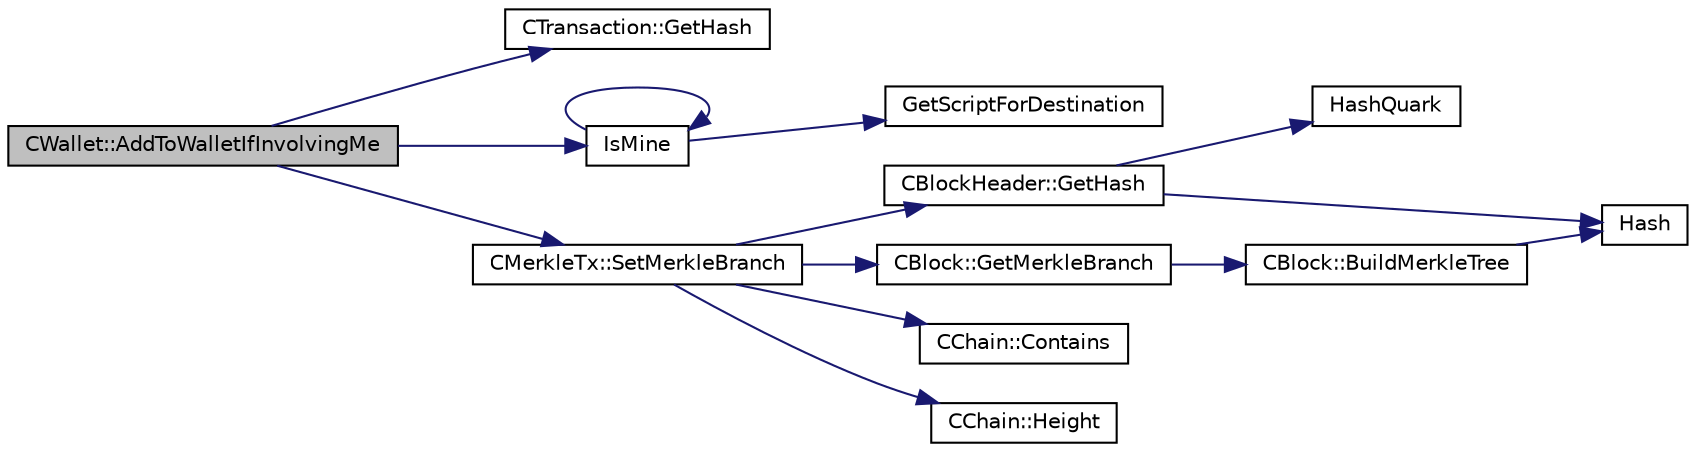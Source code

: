 digraph "CWallet::AddToWalletIfInvolvingMe"
{
  edge [fontname="Helvetica",fontsize="10",labelfontname="Helvetica",labelfontsize="10"];
  node [fontname="Helvetica",fontsize="10",shape=record];
  rankdir="LR";
  Node91 [label="CWallet::AddToWalletIfInvolvingMe",height=0.2,width=0.4,color="black", fillcolor="grey75", style="filled", fontcolor="black"];
  Node91 -> Node92 [color="midnightblue",fontsize="10",style="solid",fontname="Helvetica"];
  Node92 [label="CTransaction::GetHash",height=0.2,width=0.4,color="black", fillcolor="white", style="filled",URL="$class_c_transaction.html#a7efd1379de830341417c0bfa23a149aa"];
  Node91 -> Node93 [color="midnightblue",fontsize="10",style="solid",fontname="Helvetica"];
  Node93 [label="IsMine",height=0.2,width=0.4,color="black", fillcolor="white", style="filled",URL="$wallet__ismine_8cpp.html#adc59cf67d903c1ba1ef225561b85bfce"];
  Node93 -> Node94 [color="midnightblue",fontsize="10",style="solid",fontname="Helvetica"];
  Node94 [label="GetScriptForDestination",height=0.2,width=0.4,color="black", fillcolor="white", style="filled",URL="$standard_8cpp.html#ae40f28d3b46c21033f6ee1f1200d0321"];
  Node93 -> Node93 [color="midnightblue",fontsize="10",style="solid",fontname="Helvetica"];
  Node91 -> Node95 [color="midnightblue",fontsize="10",style="solid",fontname="Helvetica"];
  Node95 [label="CMerkleTx::SetMerkleBranch",height=0.2,width=0.4,color="black", fillcolor="white", style="filled",URL="$class_c_merkle_tx.html#a538ba1b6faedbb447cb45ac7019b6f47"];
  Node95 -> Node96 [color="midnightblue",fontsize="10",style="solid",fontname="Helvetica"];
  Node96 [label="CBlockHeader::GetHash",height=0.2,width=0.4,color="black", fillcolor="white", style="filled",URL="$class_c_block_header.html#af0239f86a13f622a826e9eea66b2d7f3"];
  Node96 -> Node97 [color="midnightblue",fontsize="10",style="solid",fontname="Helvetica"];
  Node97 [label="HashQuark",height=0.2,width=0.4,color="black", fillcolor="white", style="filled",URL="$hash_8h.html#a6260894db49a10cb1e7c684172e8d5b2"];
  Node96 -> Node98 [color="midnightblue",fontsize="10",style="solid",fontname="Helvetica"];
  Node98 [label="Hash",height=0.2,width=0.4,color="black", fillcolor="white", style="filled",URL="$hash_8h.html#a12c5e981d7f5f2850027fd5e932eff61",tooltip="Compute the 256-bit hash of a std::string. "];
  Node95 -> Node99 [color="midnightblue",fontsize="10",style="solid",fontname="Helvetica"];
  Node99 [label="CBlock::GetMerkleBranch",height=0.2,width=0.4,color="black", fillcolor="white", style="filled",URL="$class_c_block.html#a336b7154a9ab29c326941fa2491b2daa"];
  Node99 -> Node100 [color="midnightblue",fontsize="10",style="solid",fontname="Helvetica"];
  Node100 [label="CBlock::BuildMerkleTree",height=0.2,width=0.4,color="black", fillcolor="white", style="filled",URL="$class_c_block.html#aa65a6589dd8d0ce85d966eeb50a0723a"];
  Node100 -> Node98 [color="midnightblue",fontsize="10",style="solid",fontname="Helvetica"];
  Node95 -> Node101 [color="midnightblue",fontsize="10",style="solid",fontname="Helvetica"];
  Node101 [label="CChain::Contains",height=0.2,width=0.4,color="black", fillcolor="white", style="filled",URL="$class_c_chain.html#af1786dc229c215dea7f727c11df2c8dc",tooltip="Efficiently check whether a block is present in this chain. "];
  Node95 -> Node102 [color="midnightblue",fontsize="10",style="solid",fontname="Helvetica"];
  Node102 [label="CChain::Height",height=0.2,width=0.4,color="black", fillcolor="white", style="filled",URL="$class_c_chain.html#ad4758bc8872ce065a9579f77c3171d40",tooltip="Return the maximal height in the chain. "];
}
